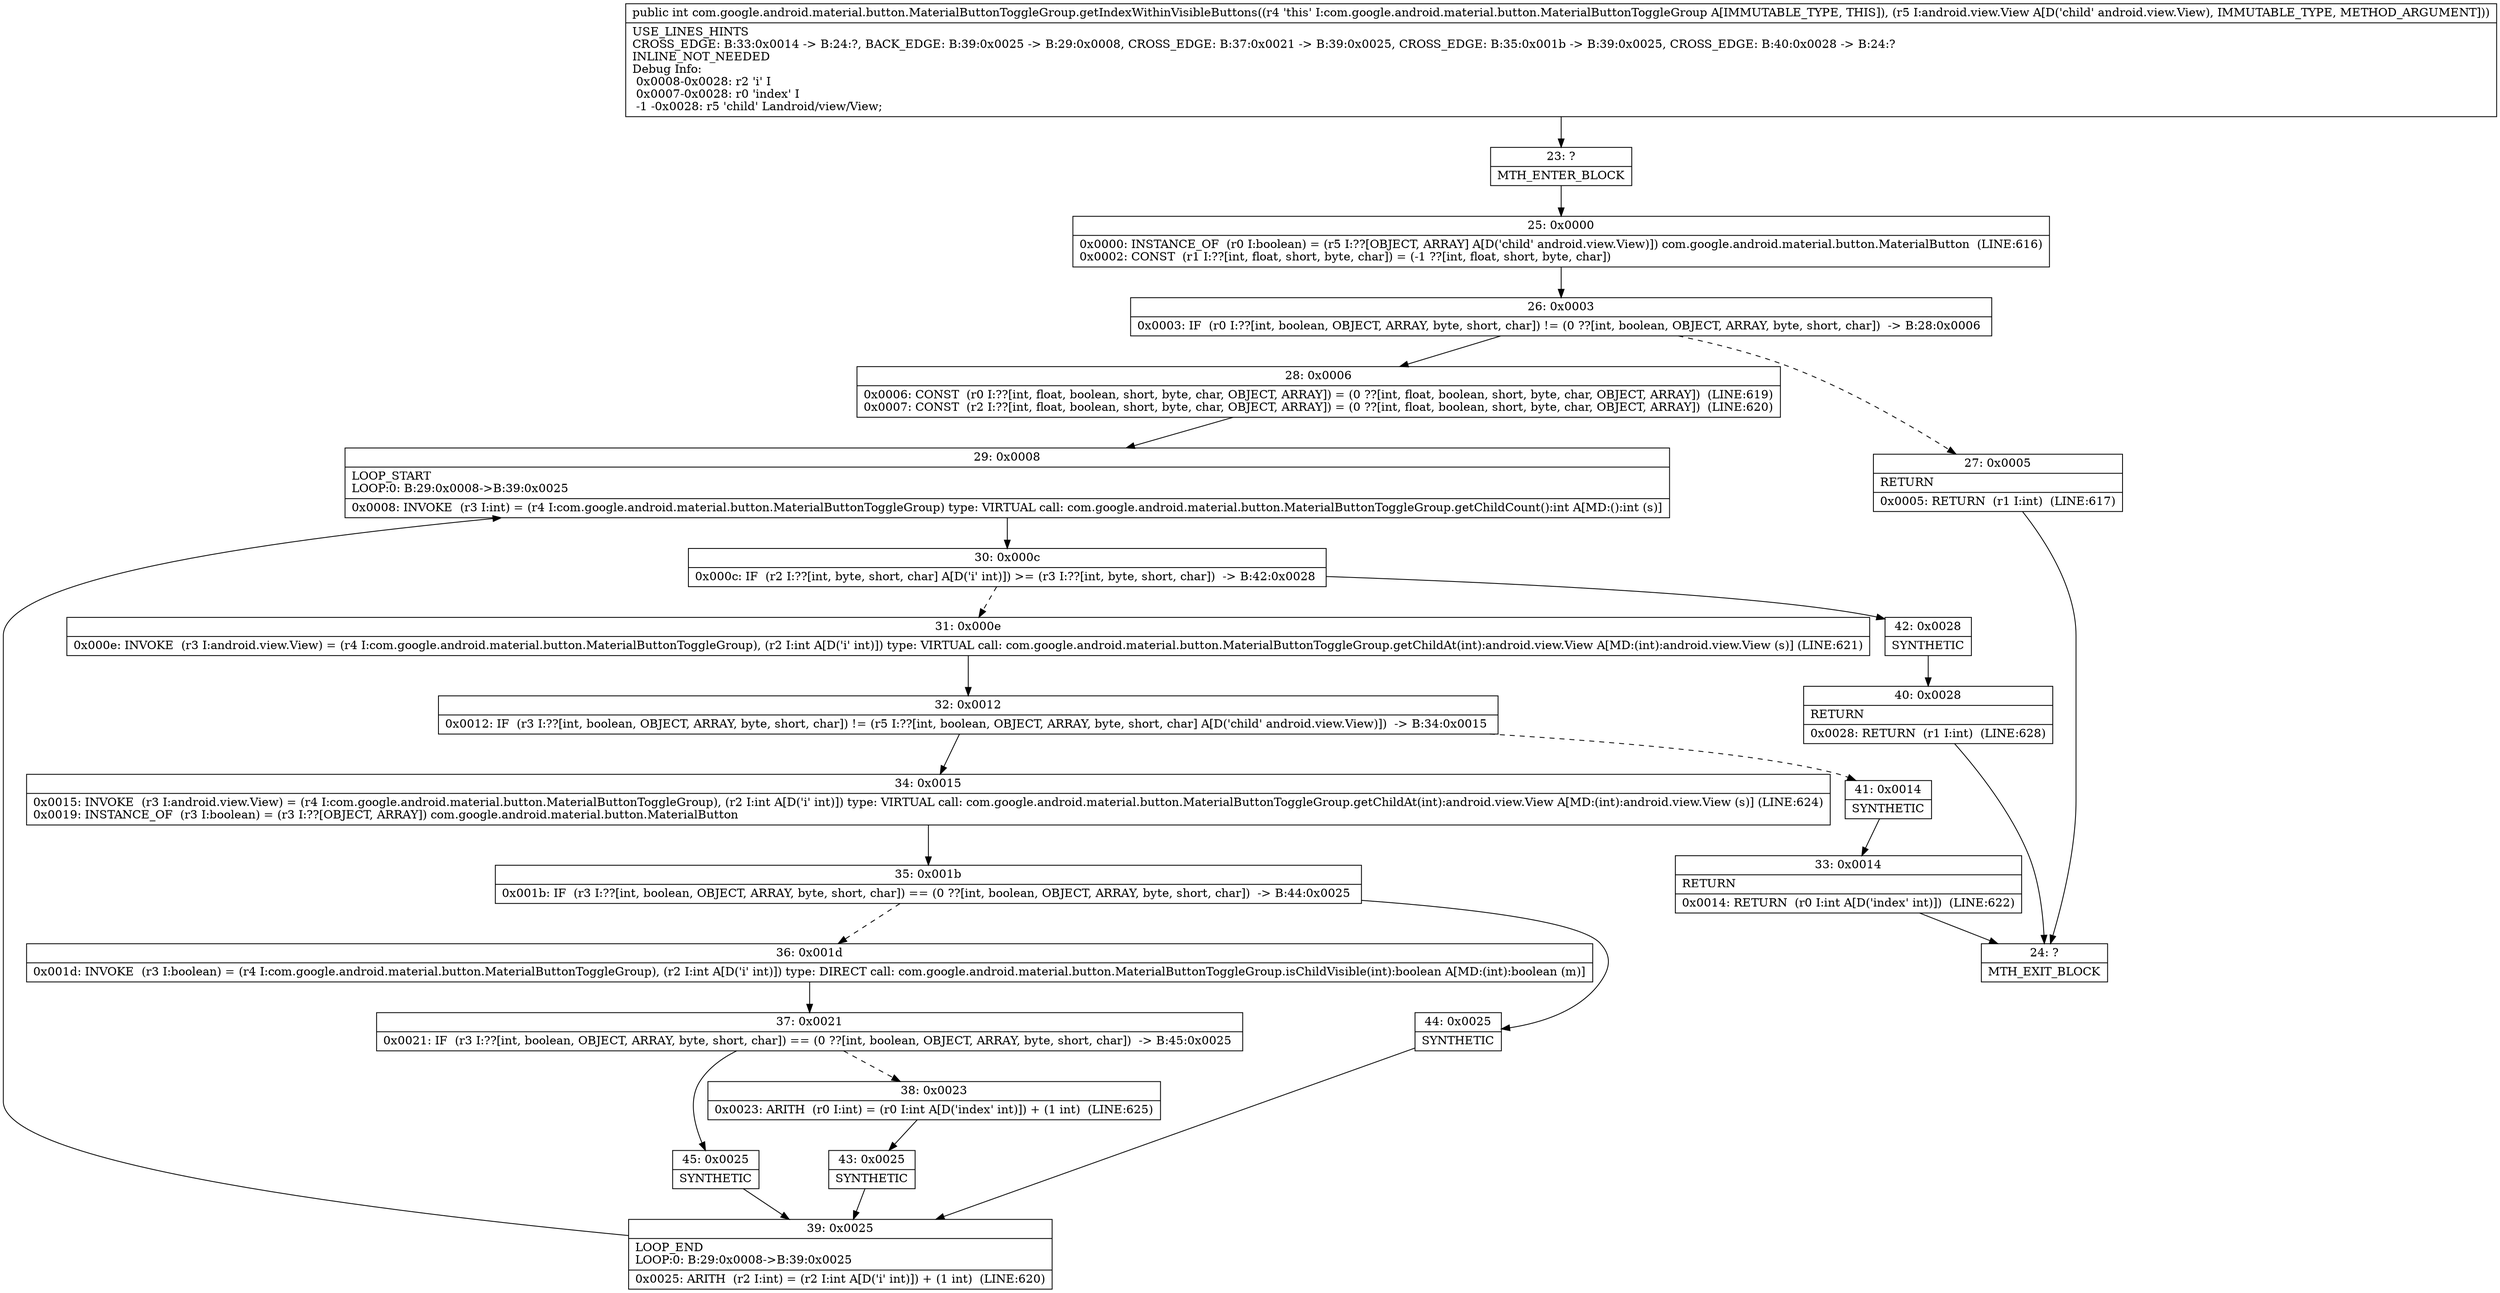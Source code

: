 digraph "CFG forcom.google.android.material.button.MaterialButtonToggleGroup.getIndexWithinVisibleButtons(Landroid\/view\/View;)I" {
Node_23 [shape=record,label="{23\:\ ?|MTH_ENTER_BLOCK\l}"];
Node_25 [shape=record,label="{25\:\ 0x0000|0x0000: INSTANCE_OF  (r0 I:boolean) = (r5 I:??[OBJECT, ARRAY] A[D('child' android.view.View)]) com.google.android.material.button.MaterialButton  (LINE:616)\l0x0002: CONST  (r1 I:??[int, float, short, byte, char]) = (\-1 ??[int, float, short, byte, char]) \l}"];
Node_26 [shape=record,label="{26\:\ 0x0003|0x0003: IF  (r0 I:??[int, boolean, OBJECT, ARRAY, byte, short, char]) != (0 ??[int, boolean, OBJECT, ARRAY, byte, short, char])  \-\> B:28:0x0006 \l}"];
Node_27 [shape=record,label="{27\:\ 0x0005|RETURN\l|0x0005: RETURN  (r1 I:int)  (LINE:617)\l}"];
Node_24 [shape=record,label="{24\:\ ?|MTH_EXIT_BLOCK\l}"];
Node_28 [shape=record,label="{28\:\ 0x0006|0x0006: CONST  (r0 I:??[int, float, boolean, short, byte, char, OBJECT, ARRAY]) = (0 ??[int, float, boolean, short, byte, char, OBJECT, ARRAY])  (LINE:619)\l0x0007: CONST  (r2 I:??[int, float, boolean, short, byte, char, OBJECT, ARRAY]) = (0 ??[int, float, boolean, short, byte, char, OBJECT, ARRAY])  (LINE:620)\l}"];
Node_29 [shape=record,label="{29\:\ 0x0008|LOOP_START\lLOOP:0: B:29:0x0008\-\>B:39:0x0025\l|0x0008: INVOKE  (r3 I:int) = (r4 I:com.google.android.material.button.MaterialButtonToggleGroup) type: VIRTUAL call: com.google.android.material.button.MaterialButtonToggleGroup.getChildCount():int A[MD:():int (s)]\l}"];
Node_30 [shape=record,label="{30\:\ 0x000c|0x000c: IF  (r2 I:??[int, byte, short, char] A[D('i' int)]) \>= (r3 I:??[int, byte, short, char])  \-\> B:42:0x0028 \l}"];
Node_31 [shape=record,label="{31\:\ 0x000e|0x000e: INVOKE  (r3 I:android.view.View) = (r4 I:com.google.android.material.button.MaterialButtonToggleGroup), (r2 I:int A[D('i' int)]) type: VIRTUAL call: com.google.android.material.button.MaterialButtonToggleGroup.getChildAt(int):android.view.View A[MD:(int):android.view.View (s)] (LINE:621)\l}"];
Node_32 [shape=record,label="{32\:\ 0x0012|0x0012: IF  (r3 I:??[int, boolean, OBJECT, ARRAY, byte, short, char]) != (r5 I:??[int, boolean, OBJECT, ARRAY, byte, short, char] A[D('child' android.view.View)])  \-\> B:34:0x0015 \l}"];
Node_34 [shape=record,label="{34\:\ 0x0015|0x0015: INVOKE  (r3 I:android.view.View) = (r4 I:com.google.android.material.button.MaterialButtonToggleGroup), (r2 I:int A[D('i' int)]) type: VIRTUAL call: com.google.android.material.button.MaterialButtonToggleGroup.getChildAt(int):android.view.View A[MD:(int):android.view.View (s)] (LINE:624)\l0x0019: INSTANCE_OF  (r3 I:boolean) = (r3 I:??[OBJECT, ARRAY]) com.google.android.material.button.MaterialButton \l}"];
Node_35 [shape=record,label="{35\:\ 0x001b|0x001b: IF  (r3 I:??[int, boolean, OBJECT, ARRAY, byte, short, char]) == (0 ??[int, boolean, OBJECT, ARRAY, byte, short, char])  \-\> B:44:0x0025 \l}"];
Node_36 [shape=record,label="{36\:\ 0x001d|0x001d: INVOKE  (r3 I:boolean) = (r4 I:com.google.android.material.button.MaterialButtonToggleGroup), (r2 I:int A[D('i' int)]) type: DIRECT call: com.google.android.material.button.MaterialButtonToggleGroup.isChildVisible(int):boolean A[MD:(int):boolean (m)]\l}"];
Node_37 [shape=record,label="{37\:\ 0x0021|0x0021: IF  (r3 I:??[int, boolean, OBJECT, ARRAY, byte, short, char]) == (0 ??[int, boolean, OBJECT, ARRAY, byte, short, char])  \-\> B:45:0x0025 \l}"];
Node_38 [shape=record,label="{38\:\ 0x0023|0x0023: ARITH  (r0 I:int) = (r0 I:int A[D('index' int)]) + (1 int)  (LINE:625)\l}"];
Node_43 [shape=record,label="{43\:\ 0x0025|SYNTHETIC\l}"];
Node_39 [shape=record,label="{39\:\ 0x0025|LOOP_END\lLOOP:0: B:29:0x0008\-\>B:39:0x0025\l|0x0025: ARITH  (r2 I:int) = (r2 I:int A[D('i' int)]) + (1 int)  (LINE:620)\l}"];
Node_45 [shape=record,label="{45\:\ 0x0025|SYNTHETIC\l}"];
Node_44 [shape=record,label="{44\:\ 0x0025|SYNTHETIC\l}"];
Node_41 [shape=record,label="{41\:\ 0x0014|SYNTHETIC\l}"];
Node_33 [shape=record,label="{33\:\ 0x0014|RETURN\l|0x0014: RETURN  (r0 I:int A[D('index' int)])  (LINE:622)\l}"];
Node_42 [shape=record,label="{42\:\ 0x0028|SYNTHETIC\l}"];
Node_40 [shape=record,label="{40\:\ 0x0028|RETURN\l|0x0028: RETURN  (r1 I:int)  (LINE:628)\l}"];
MethodNode[shape=record,label="{public int com.google.android.material.button.MaterialButtonToggleGroup.getIndexWithinVisibleButtons((r4 'this' I:com.google.android.material.button.MaterialButtonToggleGroup A[IMMUTABLE_TYPE, THIS]), (r5 I:android.view.View A[D('child' android.view.View), IMMUTABLE_TYPE, METHOD_ARGUMENT]))  | USE_LINES_HINTS\lCROSS_EDGE: B:33:0x0014 \-\> B:24:?, BACK_EDGE: B:39:0x0025 \-\> B:29:0x0008, CROSS_EDGE: B:37:0x0021 \-\> B:39:0x0025, CROSS_EDGE: B:35:0x001b \-\> B:39:0x0025, CROSS_EDGE: B:40:0x0028 \-\> B:24:?\lINLINE_NOT_NEEDED\lDebug Info:\l  0x0008\-0x0028: r2 'i' I\l  0x0007\-0x0028: r0 'index' I\l  \-1 \-0x0028: r5 'child' Landroid\/view\/View;\l}"];
MethodNode -> Node_23;Node_23 -> Node_25;
Node_25 -> Node_26;
Node_26 -> Node_27[style=dashed];
Node_26 -> Node_28;
Node_27 -> Node_24;
Node_28 -> Node_29;
Node_29 -> Node_30;
Node_30 -> Node_31[style=dashed];
Node_30 -> Node_42;
Node_31 -> Node_32;
Node_32 -> Node_34;
Node_32 -> Node_41[style=dashed];
Node_34 -> Node_35;
Node_35 -> Node_36[style=dashed];
Node_35 -> Node_44;
Node_36 -> Node_37;
Node_37 -> Node_38[style=dashed];
Node_37 -> Node_45;
Node_38 -> Node_43;
Node_43 -> Node_39;
Node_39 -> Node_29;
Node_45 -> Node_39;
Node_44 -> Node_39;
Node_41 -> Node_33;
Node_33 -> Node_24;
Node_42 -> Node_40;
Node_40 -> Node_24;
}

